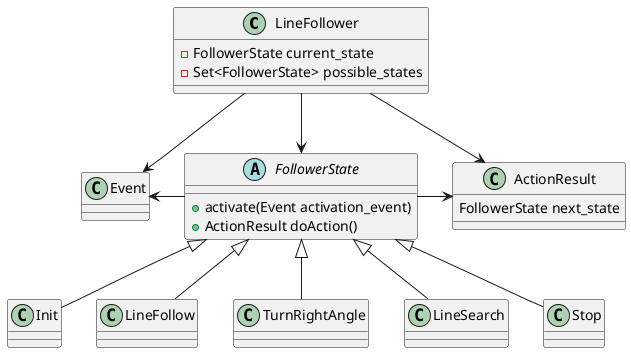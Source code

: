 @startuml

class LineFollower {
    -FollowerState current_state
    -Set<FollowerState> possible_states
}

abstract class FollowerState{
    +activate(Event activation_event)
    +ActionResult doAction()
}

FollowerState<|-- Init
FollowerState<|-- LineFollow
FollowerState<|-- TurnRightAngle
FollowerState<|-- LineSearch
FollowerState<|-- Stop

class ActionResult {
    FollowerState next_state
}


LineFollower --> ActionResult
FollowerState -> ActionResult
Event <- FollowerState
LineFollower  --> Event

LineFollower --> FollowerState



@enduml